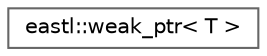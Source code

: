 digraph "类继承关系图"
{
 // LATEX_PDF_SIZE
  bgcolor="transparent";
  edge [fontname=Helvetica,fontsize=10,labelfontname=Helvetica,labelfontsize=10];
  node [fontname=Helvetica,fontsize=10,shape=box,height=0.2,width=0.4];
  rankdir="LR";
  Node0 [id="Node000000",label="eastl::weak_ptr\< T \>",height=0.2,width=0.4,color="grey40", fillcolor="white", style="filled",URL="$classeastl_1_1weak__ptr.html",tooltip=" "];
}
